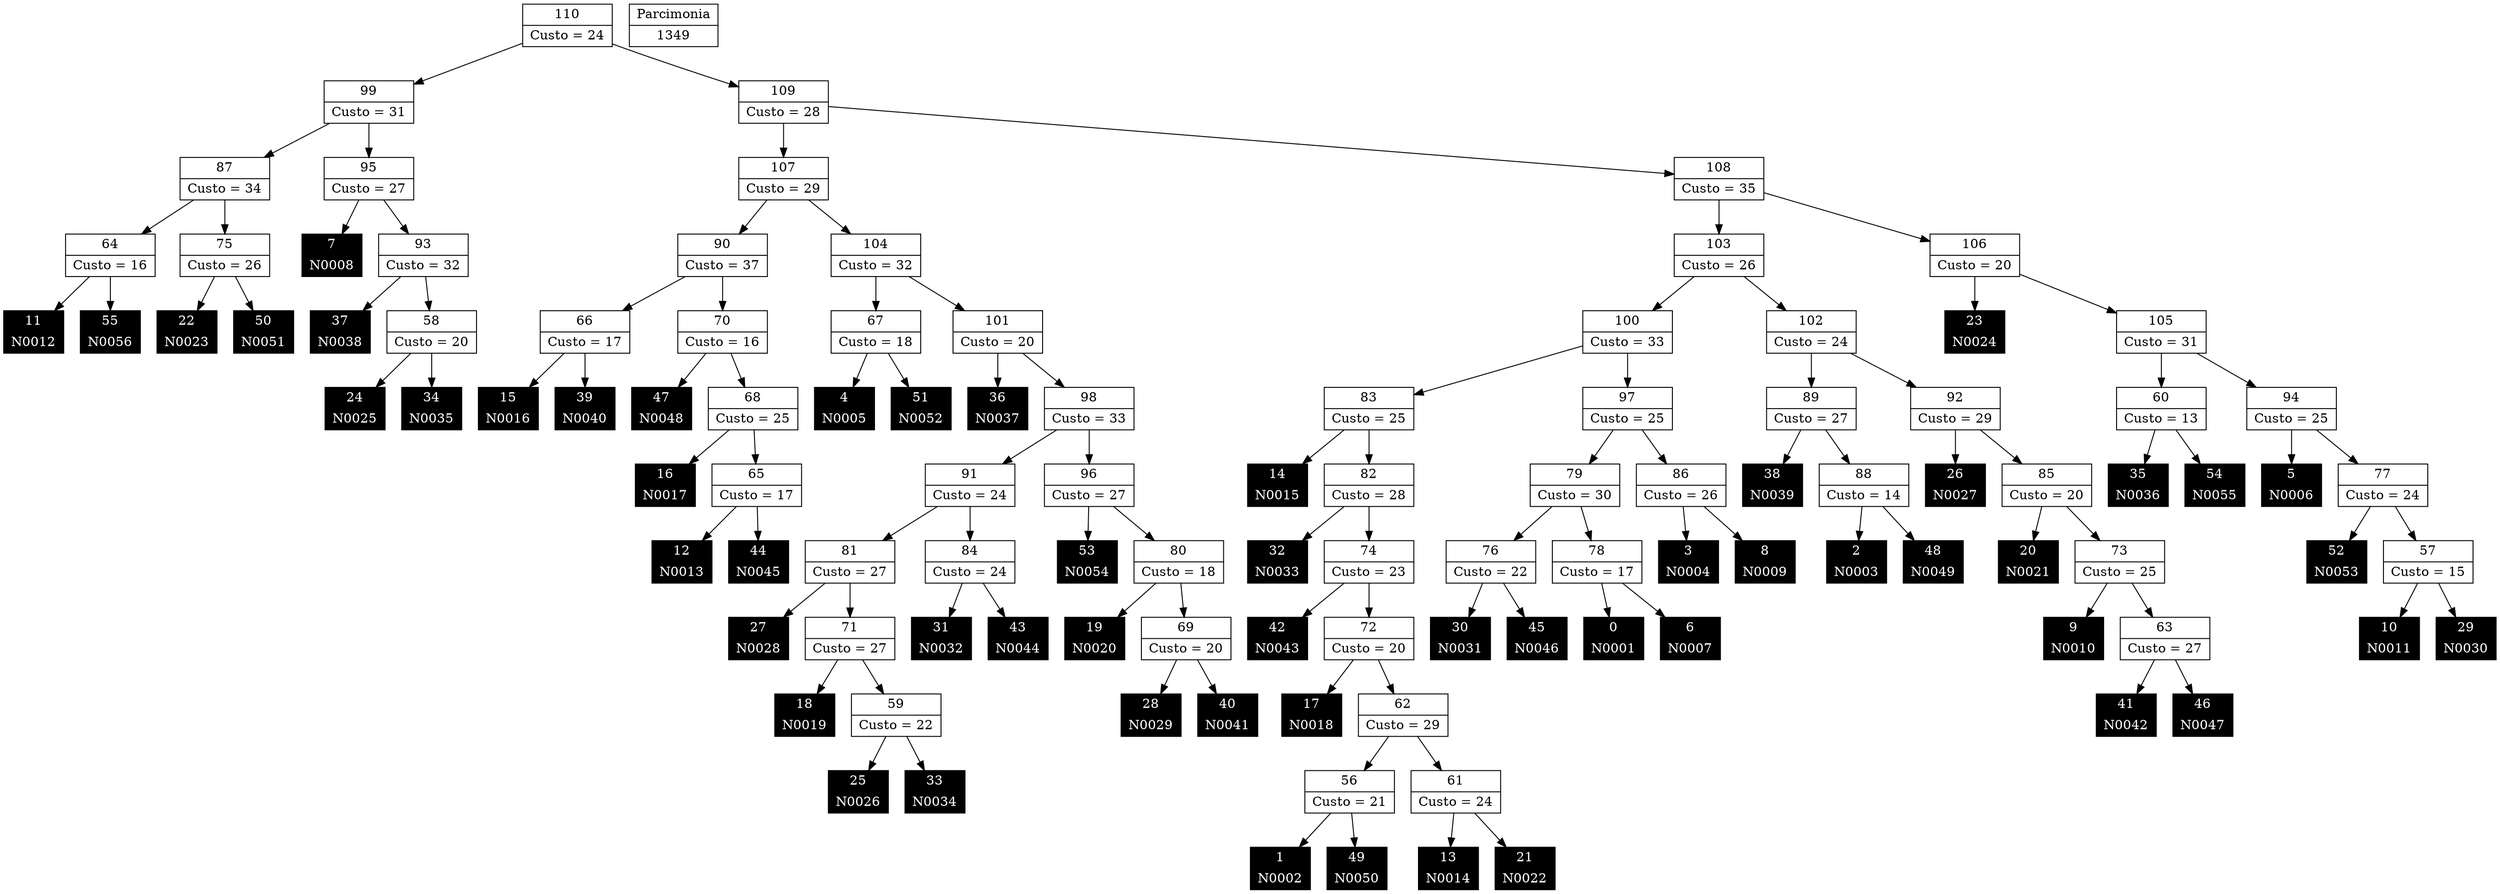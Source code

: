 Digraph G {
0 [shape="record", label="{0 | N0001}",style=filled, color=black, fontcolor=white,fontsize=14, height=0.5]
1 [shape="record", label="{1 | N0002}",style=filled, color=black, fontcolor=white,fontsize=14, height=0.5]
2 [shape="record", label="{2 | N0003}",style=filled, color=black, fontcolor=white,fontsize=14, height=0.5]
3 [shape="record", label="{3 | N0004}",style=filled, color=black, fontcolor=white,fontsize=14, height=0.5]
4 [shape="record", label="{4 | N0005}",style=filled, color=black, fontcolor=white,fontsize=14, height=0.5]
5 [shape="record", label="{5 | N0006}",style=filled, color=black, fontcolor=white,fontsize=14, height=0.5]
6 [shape="record", label="{6 | N0007}",style=filled, color=black, fontcolor=white,fontsize=14, height=0.5]
7 [shape="record", label="{7 | N0008}",style=filled, color=black, fontcolor=white,fontsize=14, height=0.5]
8 [shape="record", label="{8 | N0009}",style=filled, color=black, fontcolor=white,fontsize=14, height=0.5]
9 [shape="record", label="{9 | N0010}",style=filled, color=black, fontcolor=white,fontsize=14, height=0.5]
10 [shape="record", label="{10 | N0011}",style=filled, color=black, fontcolor=white,fontsize=14, height=0.5]
11 [shape="record", label="{11 | N0012}",style=filled, color=black, fontcolor=white,fontsize=14, height=0.5]
12 [shape="record", label="{12 | N0013}",style=filled, color=black, fontcolor=white,fontsize=14, height=0.5]
13 [shape="record", label="{13 | N0014}",style=filled, color=black, fontcolor=white,fontsize=14, height=0.5]
14 [shape="record", label="{14 | N0015}",style=filled, color=black, fontcolor=white,fontsize=14, height=0.5]
15 [shape="record", label="{15 | N0016}",style=filled, color=black, fontcolor=white,fontsize=14, height=0.5]
16 [shape="record", label="{16 | N0017}",style=filled, color=black, fontcolor=white,fontsize=14, height=0.5]
17 [shape="record", label="{17 | N0018}",style=filled, color=black, fontcolor=white,fontsize=14, height=0.5]
18 [shape="record", label="{18 | N0019}",style=filled, color=black, fontcolor=white,fontsize=14, height=0.5]
19 [shape="record", label="{19 | N0020}",style=filled, color=black, fontcolor=white,fontsize=14, height=0.5]
20 [shape="record", label="{20 | N0021}",style=filled, color=black, fontcolor=white,fontsize=14, height=0.5]
21 [shape="record", label="{21 | N0022}",style=filled, color=black, fontcolor=white,fontsize=14, height=0.5]
22 [shape="record", label="{22 | N0023}",style=filled, color=black, fontcolor=white,fontsize=14, height=0.5]
23 [shape="record", label="{23 | N0024}",style=filled, color=black, fontcolor=white,fontsize=14, height=0.5]
24 [shape="record", label="{24 | N0025}",style=filled, color=black, fontcolor=white,fontsize=14, height=0.5]
25 [shape="record", label="{25 | N0026}",style=filled, color=black, fontcolor=white,fontsize=14, height=0.5]
26 [shape="record", label="{26 | N0027}",style=filled, color=black, fontcolor=white,fontsize=14, height=0.5]
27 [shape="record", label="{27 | N0028}",style=filled, color=black, fontcolor=white,fontsize=14, height=0.5]
28 [shape="record", label="{28 | N0029}",style=filled, color=black, fontcolor=white,fontsize=14, height=0.5]
29 [shape="record", label="{29 | N0030}",style=filled, color=black, fontcolor=white,fontsize=14, height=0.5]
30 [shape="record", label="{30 | N0031}",style=filled, color=black, fontcolor=white,fontsize=14, height=0.5]
31 [shape="record", label="{31 | N0032}",style=filled, color=black, fontcolor=white,fontsize=14, height=0.5]
32 [shape="record", label="{32 | N0033}",style=filled, color=black, fontcolor=white,fontsize=14, height=0.5]
33 [shape="record", label="{33 | N0034}",style=filled, color=black, fontcolor=white,fontsize=14, height=0.5]
34 [shape="record", label="{34 | N0035}",style=filled, color=black, fontcolor=white,fontsize=14, height=0.5]
35 [shape="record", label="{35 | N0036}",style=filled, color=black, fontcolor=white,fontsize=14, height=0.5]
36 [shape="record", label="{36 | N0037}",style=filled, color=black, fontcolor=white,fontsize=14, height=0.5]
37 [shape="record", label="{37 | N0038}",style=filled, color=black, fontcolor=white,fontsize=14, height=0.5]
38 [shape="record", label="{38 | N0039}",style=filled, color=black, fontcolor=white,fontsize=14, height=0.5]
39 [shape="record", label="{39 | N0040}",style=filled, color=black, fontcolor=white,fontsize=14, height=0.5]
40 [shape="record", label="{40 | N0041}",style=filled, color=black, fontcolor=white,fontsize=14, height=0.5]
41 [shape="record", label="{41 | N0042}",style=filled, color=black, fontcolor=white,fontsize=14, height=0.5]
42 [shape="record", label="{42 | N0043}",style=filled, color=black, fontcolor=white,fontsize=14, height=0.5]
43 [shape="record", label="{43 | N0044}",style=filled, color=black, fontcolor=white,fontsize=14, height=0.5]
44 [shape="record", label="{44 | N0045}",style=filled, color=black, fontcolor=white,fontsize=14, height=0.5]
45 [shape="record", label="{45 | N0046}",style=filled, color=black, fontcolor=white,fontsize=14, height=0.5]
46 [shape="record", label="{46 | N0047}",style=filled, color=black, fontcolor=white,fontsize=14, height=0.5]
47 [shape="record", label="{47 | N0048}",style=filled, color=black, fontcolor=white,fontsize=14, height=0.5]
48 [shape="record", label="{48 | N0049}",style=filled, color=black, fontcolor=white,fontsize=14, height=0.5]
49 [shape="record", label="{49 | N0050}",style=filled, color=black, fontcolor=white,fontsize=14, height=0.5]
50 [shape="record", label="{50 | N0051}",style=filled, color=black, fontcolor=white,fontsize=14, height=0.5]
51 [shape="record", label="{51 | N0052}",style=filled, color=black, fontcolor=white,fontsize=14, height=0.5]
52 [shape="record", label="{52 | N0053}",style=filled, color=black, fontcolor=white,fontsize=14, height=0.5]
53 [shape="record", label="{53 | N0054}",style=filled, color=black, fontcolor=white,fontsize=14, height=0.5]
54 [shape="record", label="{54 | N0055}",style=filled, color=black, fontcolor=white,fontsize=14, height=0.5]
55 [shape="record", label="{55 | N0056}",style=filled, color=black, fontcolor=white,fontsize=14, height=0.5]
56 [shape="record", label="{56|Custo = 21}"]
57 [shape="record", label="{57|Custo = 15}"]
58 [shape="record", label="{58|Custo = 20}"]
59 [shape="record", label="{59|Custo = 22}"]
60 [shape="record", label="{60|Custo = 13}"]
61 [shape="record", label="{61|Custo = 24}"]
62 [shape="record", label="{62|Custo = 29}"]
63 [shape="record", label="{63|Custo = 27}"]
64 [shape="record", label="{64|Custo = 16}"]
65 [shape="record", label="{65|Custo = 17}"]
66 [shape="record", label="{66|Custo = 17}"]
67 [shape="record", label="{67|Custo = 18}"]
68 [shape="record", label="{68|Custo = 25}"]
69 [shape="record", label="{69|Custo = 20}"]
70 [shape="record", label="{70|Custo = 16}"]
71 [shape="record", label="{71|Custo = 27}"]
72 [shape="record", label="{72|Custo = 20}"]
73 [shape="record", label="{73|Custo = 25}"]
74 [shape="record", label="{74|Custo = 23}"]
75 [shape="record", label="{75|Custo = 26}"]
76 [shape="record", label="{76|Custo = 22}"]
77 [shape="record", label="{77|Custo = 24}"]
78 [shape="record", label="{78|Custo = 17}"]
79 [shape="record", label="{79|Custo = 30}"]
80 [shape="record", label="{80|Custo = 18}"]
81 [shape="record", label="{81|Custo = 27}"]
82 [shape="record", label="{82|Custo = 28}"]
83 [shape="record", label="{83|Custo = 25}"]
84 [shape="record", label="{84|Custo = 24}"]
85 [shape="record", label="{85|Custo = 20}"]
86 [shape="record", label="{86|Custo = 26}"]
87 [shape="record", label="{87|Custo = 34}"]
88 [shape="record", label="{88|Custo = 14}"]
89 [shape="record", label="{89|Custo = 27}"]
90 [shape="record", label="{90|Custo = 37}"]
91 [shape="record", label="{91|Custo = 24}"]
92 [shape="record", label="{92|Custo = 29}"]
93 [shape="record", label="{93|Custo = 32}"]
94 [shape="record", label="{94|Custo = 25}"]
95 [shape="record", label="{95|Custo = 27}"]
96 [shape="record", label="{96|Custo = 27}"]
97 [shape="record", label="{97|Custo = 25}"]
98 [shape="record", label="{98|Custo = 33}"]
99 [shape="record", label="{99|Custo = 31}"]
100 [shape="record", label="{100|Custo = 33}"]
101 [shape="record", label="{101|Custo = 20}"]
102 [shape="record", label="{102|Custo = 24}"]
103 [shape="record", label="{103|Custo = 26}"]
104 [shape="record", label="{104|Custo = 32}"]
105 [shape="record", label="{105|Custo = 31}"]
106 [shape="record", label="{106|Custo = 20}"]
107 [shape="record", label="{107|Custo = 29}"]
108 [shape="record", label="{108|Custo = 35}"]
109 [shape="record", label="{109|Custo = 28}"]
110 [shape="record", label="{110|Custo = 24}"]

56->49
56->1
57->29
57->10
58->34
58->24
59->33
59->25
60->54
60->35
61->21
61->13
62->61
62->56
63->46
63->41
64->55
64->11
65->44
65->12
66->39
66->15
67->51
67->4
68->65
68->16
69->40
69->28
70->68
70->47
71->59
71->18
72->62
72->17
73->63
73->9
74->72
74->42
75->50
75->22
76->45
76->30
77->57
77->52
78->6
78->0
79->78
79->76
80->69
80->19
81->71
81->27
82->74
82->32
83->82
83->14
84->43
84->31
85->73
85->20
86->8
86->3
87->75
87->64
88->48
88->2
89->88
89->38
90->70
90->66
91->84
91->81
92->85
92->26
93->58
93->37
94->77
94->5
95->93
95->7
96->80
96->53
97->86
97->79
98->96
98->91
99->95
99->87
100->97
100->83
101->98
101->36
102->92
102->89
103->102
103->100
104->101
104->67
105->94
105->60
106->105
106->23
107->104
107->90
108->106
108->103
109->108
109->107
110->109
110->99

1349 [shape="record", label="{Parcimonia|1349}"]
}